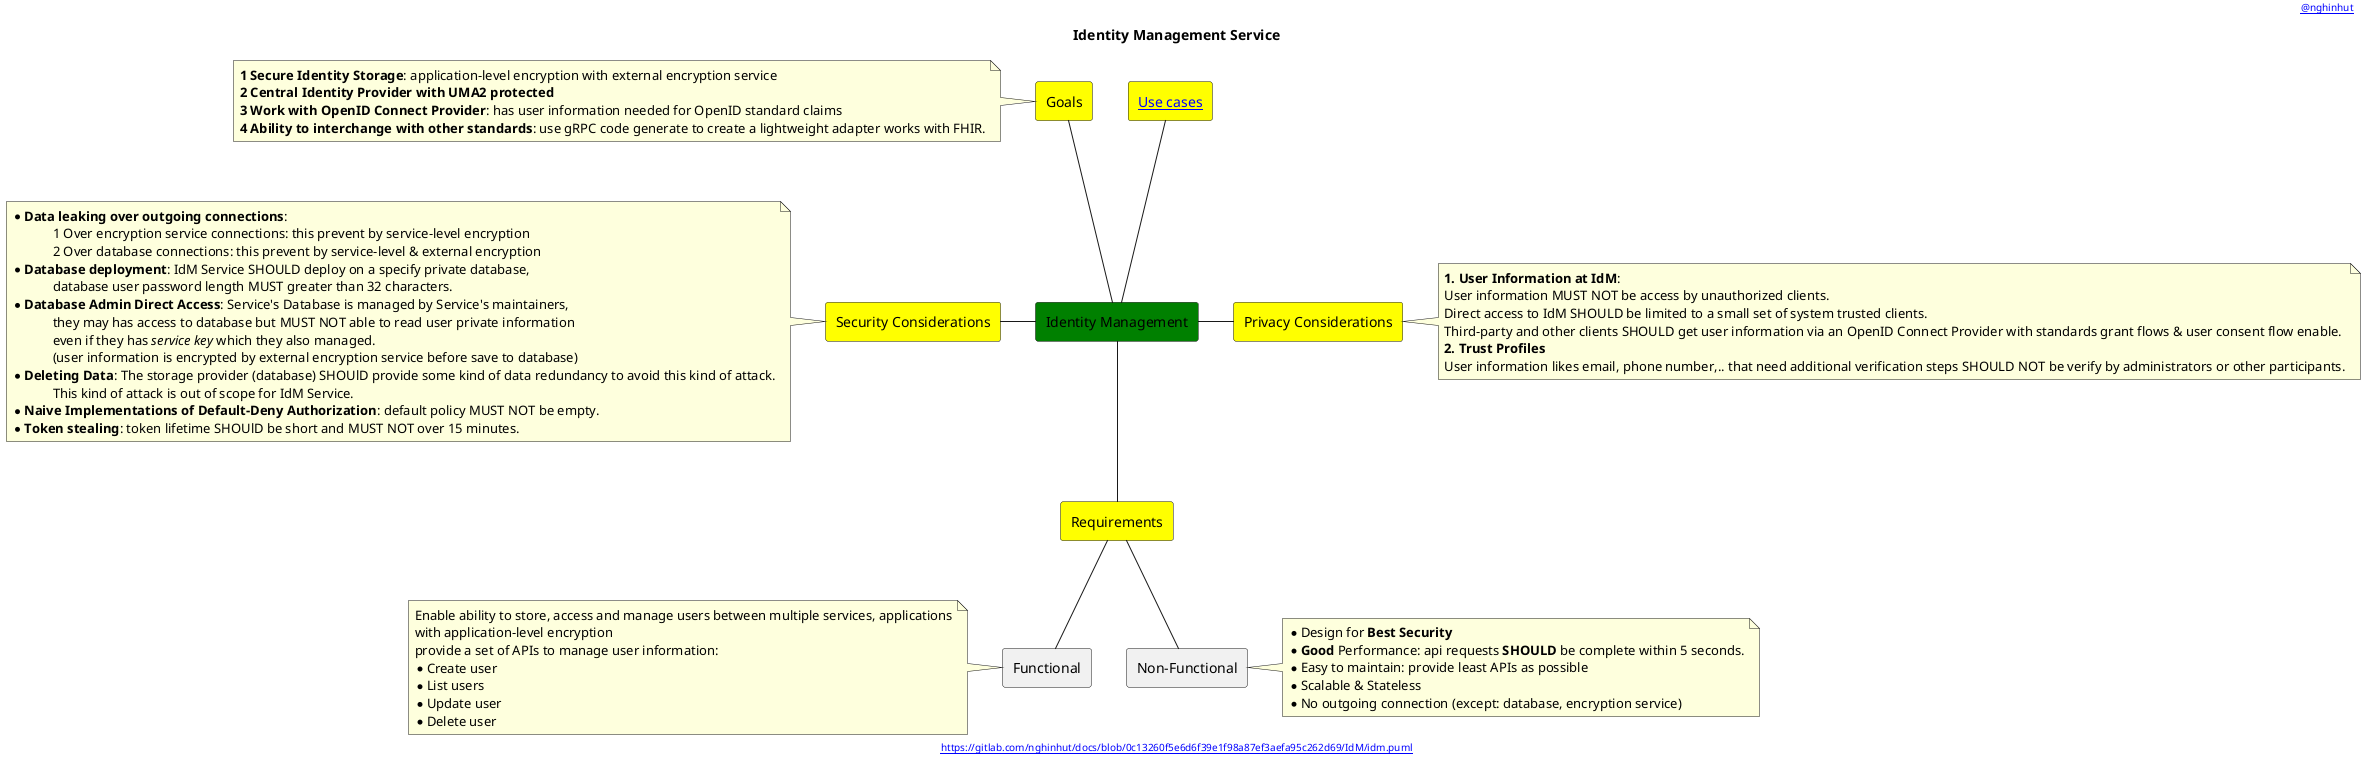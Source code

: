 @startuml
'-----START auto generated metadata please keep comment here to allow auto update-----
'-----DON'T EDIT THIS SECTION, INSTEAD RE-RUN prebuild.sh TO UPDATE-----
header [[https://www.nghinhut.dev?from=http%5C%3A%5C%2F%5C%2Fwww%5C.plantuml%5C.com%5C%2Fplantuml%5C%2Fproxy%3Ffmt%3Dsvg%5C%26src%3Dhttps%5C%3A%5C%2F%5C%2Fgitlab%5C.com%5C%2Fnghinhut%5C%2Fdocs%5C%2Fraw%5C%2F0c13260f5e6d6f39e1f98a87ef3aefa95c262d69%5C%2FIdM%5C%2Fidm%5C.puml%0A @nghinhut]]
footer [[http://www.plantuml.com/plantuml/proxy?fmt=svg&src=https://gitlab.com/nghinhut/docs/raw/0c13260f5e6d6f39e1f98a87ef3aefa95c262d69/IdM/idm.puml https://gitlab.com/nghinhut/docs/blob/0c13260f5e6d6f39e1f98a87ef3aefa95c262d69/IdM/idm.puml]]
'-----END auto generated metadata please keep comment here to allow auto update-----
title Identity Management Service

!$REPO_URL = "https://gitlab.com/nghinhut/docs/raw/master/IdM"
!$PLANTUML_PROXY_URL = "http://www.plantuml.com/plantuml/proxy"
!$BASE_URL = $PLANTUML_PROXY_URL + "?fmt=svg&src=" + $REPO_URL

rectangle "Identity Management" as idm #green
rectangle "Security Considerations" as security_considerations #yellow
rectangle "Privacy Considerations" as privacy_considerations #yellow
rectangle "Goals" as goals #yellow
rectangle "[[$BASE_URL/use-case.puml Use cases]]" as use_cases #yellow
rectangle "Requirements" as requirements #yellow
rectangle "Functional" as functional_requirements
rectangle "Non-Functional" as non_functional_requirements

goals -- idm
use_cases -- idm
idm -- requirements
security_considerations - idm
idm - privacy_considerations

requirements -- functional_requirements
requirements -- non_functional_requirements

note left of functional_requirements
    Enable ability to store, access and manage users between multiple services, applications
    with application-level encryption
    provide a set of APIs to manage user information:
    * Create user
    * List users
    * Update user
    * Delete user
end note


note right of non_functional_requirements
    * Design for **Best Security**
    * **Good** Performance: api requests **SHOULD** be complete within 5 seconds.
    * Easy to maintain: provide least APIs as possible
    * Scalable & Stateless
    * No outgoing connection (except: database, encryption service)
end note

note left of security_considerations
    * **Data leaking over outgoing connections**:
                1 Over encryption service connections: this prevent by service-level encryption
                2 Over database connections: this prevent by service-level & external encryption
    * **Database deployment**: IdM Service SHOULD deploy on a specify private database,
                database user password length MUST greater than 32 characters.
    * **Database Admin Direct Access**: Service's Database is managed by Service's maintainers,
                they may has access to database but MUST NOT able to read user private information
                even if they has //service key// which they also managed.
                (user information is encrypted by external encryption service before save to database)
    * **Deleting Data**: The storage provider (database) SHOUlD provide some kind of data redundancy to avoid this kind of attack.
                This kind of attack is out of scope for IdM Service.
    * **Naive Implementations of Default-Deny Authorization**: default policy MUST NOT be empty.
    * **Token stealing**: token lifetime SHOUlD be short and MUST NOT over 15 minutes.
end note

note right of privacy_considerations
    **1. User Information at IdM**:
    User information MUST NOT be access by unauthorized clients.
    Direct access to IdM SHOULD be limited to a small set of system trusted clients.
    Third-party and other clients SHOULD get user information via an OpenID Connect Provider with standards grant flows & user consent flow enable.
    **2. Trust Profiles**
    User information likes email, phone number,.. that need additional verification steps SHOULD NOT be verify by administrators or other participants.
end note

note left of goals
    **1 Secure Identity Storage**: application-level encryption with external encryption service
    **2 Central Identity Provider with UMA2 protected**
    **3 Work with OpenID Connect Provider**: has user information needed for OpenID standard claims
    **4 Ability to interchange with other standards**: use gRPC code generate to create a lightweight adapter works with FHIR.
end note
@enduml